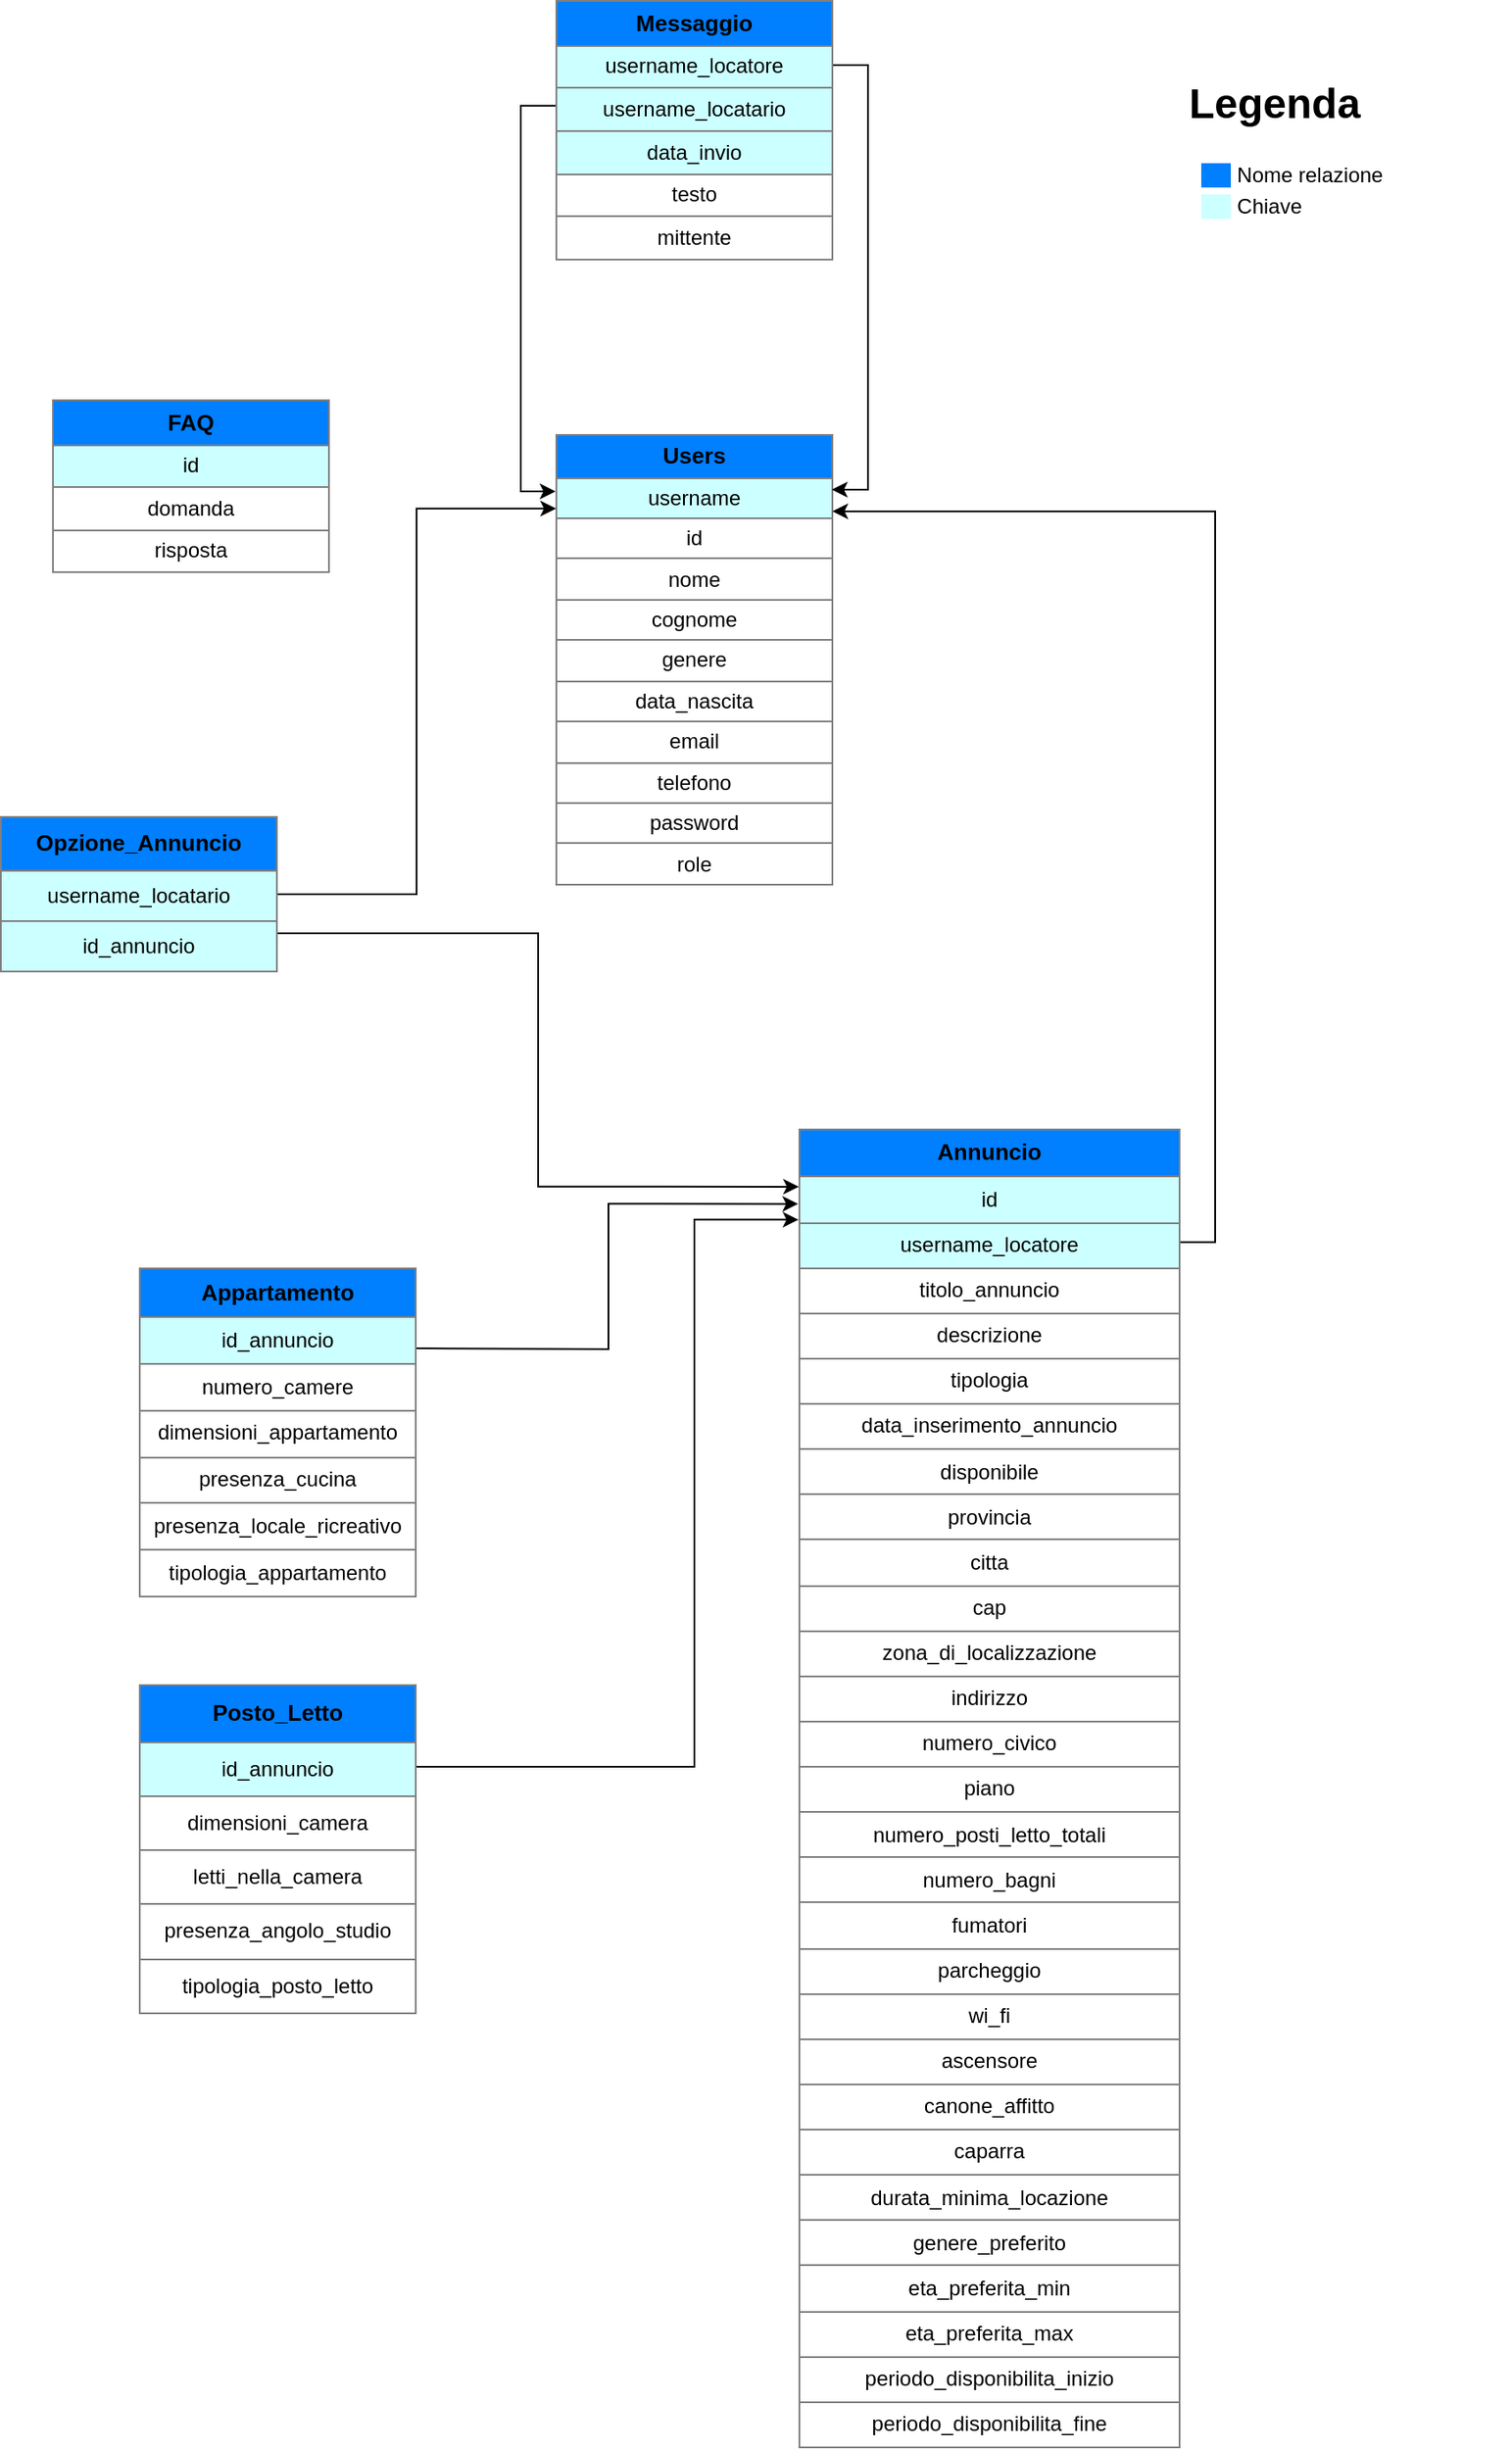 <mxfile version="18.0.6" type="device"><diagram id="WjSpW9YvoqqxhGm3DZjo" name="Pagina-1"><mxGraphModel dx="586" dy="598" grid="1" gridSize="10" guides="1" tooltips="1" connect="1" arrows="1" fold="1" page="1" pageScale="1" pageWidth="3300" pageHeight="4681" math="0" shadow="0"><root><mxCell id="0"/><mxCell id="1" parent="0"/><mxCell id="x8qg44D8t0g6yFZGfqt8-2" value="&lt;table border=&quot;1&quot; width=&quot;100%&quot; cellpadding=&quot;4&quot; style=&quot;width: 100% ; height: 100% ; border-collapse: collapse&quot;&gt;&lt;tbody&gt;&lt;tr&gt;&lt;th style=&quot;background-color: rgb(0 , 127 , 255)&quot;&gt;&lt;span style=&quot;font-size: 13px;&quot;&gt;Users&lt;/span&gt;&lt;/th&gt;&lt;/tr&gt;&lt;tr style=&quot;font-size: 13px&quot;&gt;&lt;td style=&quot;font-size: 12px ; background-color: rgb(204 , 255 , 255)&quot;&gt;username&lt;/td&gt;&lt;/tr&gt;&lt;tr&gt;&lt;td&gt;id&lt;/td&gt;&lt;/tr&gt;&lt;tr&gt;&lt;td&gt;nome&lt;/td&gt;&lt;/tr&gt;&lt;tr&gt;&lt;td&gt;cognome&lt;br&gt;&lt;/td&gt;&lt;/tr&gt;&lt;tr&gt;&lt;td&gt;genere&lt;/td&gt;&lt;/tr&gt;&lt;tr&gt;&lt;td&gt;data_nascita&lt;/td&gt;&lt;/tr&gt;&lt;tr&gt;&lt;td&gt;email&lt;/td&gt;&lt;/tr&gt;&lt;tr&gt;&lt;td&gt;telefono&lt;/td&gt;&lt;/tr&gt;&lt;tr&gt;&lt;td&gt;password&lt;/td&gt;&lt;/tr&gt;&lt;tr&gt;&lt;td&gt;role&lt;/td&gt;&lt;/tr&gt;&lt;/tbody&gt;&lt;/table&gt;" style="text;html=1;overflow=fill;align=center;" parent="1" vertex="1"><mxGeometry x="740" y="340" width="160" height="260" as="geometry"/></mxCell><mxCell id="m9Q7vypSgwugQssVa1S9-2" style="edgeStyle=orthogonalEdgeStyle;rounded=0;orthogonalLoop=1;jettySize=auto;html=1;exitX=1;exitY=0.25;exitDx=0;exitDy=0;entryX=0.995;entryY=0.123;entryDx=0;entryDy=0;entryPerimeter=0;" parent="1" source="x8qg44D8t0g6yFZGfqt8-4" target="x8qg44D8t0g6yFZGfqt8-2" edge="1"><mxGeometry relative="1" as="geometry"/></mxCell><mxCell id="m9Q7vypSgwugQssVa1S9-3" style="edgeStyle=orthogonalEdgeStyle;rounded=0;orthogonalLoop=1;jettySize=auto;html=1;exitX=0;exitY=0.406;exitDx=0;exitDy=0;entryX=0;entryY=0.127;entryDx=0;entryDy=0;entryPerimeter=0;exitPerimeter=0;" parent="1" source="x8qg44D8t0g6yFZGfqt8-4" target="x8qg44D8t0g6yFZGfqt8-2" edge="1"><mxGeometry relative="1" as="geometry"/></mxCell><mxCell id="x8qg44D8t0g6yFZGfqt8-4" value="&lt;table border=&quot;1&quot; width=&quot;100%&quot; cellpadding=&quot;4&quot; style=&quot;width: 100% ; height: 100% ; border-collapse: collapse&quot;&gt;&lt;tbody&gt;&lt;tr&gt;&lt;th style=&quot;background-color: rgb(0 , 127 , 255)&quot;&gt;&lt;span style=&quot;font-size: 13px&quot;&gt;Messaggio&lt;/span&gt;&lt;/th&gt;&lt;/tr&gt;&lt;tr style=&quot;font-size: 13px&quot;&gt;&lt;td style=&quot;font-size: 12px ; background-color: rgb(204 , 255 , 255)&quot;&gt;username_locatore&lt;/td&gt;&lt;/tr&gt;&lt;tr&gt;&lt;td style=&quot;background-color: rgb(204 , 255 , 255)&quot;&gt;username_locatario&lt;/td&gt;&lt;/tr&gt;&lt;tr&gt;&lt;td style=&quot;background-color: rgb(204 , 255 , 255)&quot;&gt;data_invio&lt;/td&gt;&lt;/tr&gt;&lt;tr&gt;&lt;td&gt;testo&lt;/td&gt;&lt;/tr&gt;&lt;tr&gt;&lt;td&gt;mittente&lt;/td&gt;&lt;/tr&gt;&lt;/tbody&gt;&lt;/table&gt;" style="text;html=1;overflow=fill;align=center;" parent="1" vertex="1"><mxGeometry x="740" y="90" width="160" height="150" as="geometry"/></mxCell><mxCell id="m9Q7vypSgwugQssVa1S9-7" style="edgeStyle=orthogonalEdgeStyle;rounded=0;orthogonalLoop=1;jettySize=auto;html=1;entryX=0.997;entryY=0.171;entryDx=0;entryDy=0;entryPerimeter=0;exitX=1;exitY=0.086;exitDx=0;exitDy=0;exitPerimeter=0;" parent="1" source="x8qg44D8t0g6yFZGfqt8-10" target="x8qg44D8t0g6yFZGfqt8-2" edge="1"><mxGeometry relative="1" as="geometry"/></mxCell><mxCell id="x8qg44D8t0g6yFZGfqt8-10" value="&lt;table border=&quot;1&quot; width=&quot;100%&quot; cellpadding=&quot;4&quot; style=&quot;width: 100% ; height: 100% ; border-collapse: collapse&quot;&gt;&lt;tbody&gt;&lt;tr&gt;&lt;th style=&quot;background-color: rgb(0 , 127 , 255)&quot;&gt;&lt;font style=&quot;font-size: 13px&quot;&gt;Annuncio&lt;/font&gt;&lt;/th&gt;&lt;/tr&gt;&lt;tr style=&quot;font-size: 13px&quot;&gt;&lt;td style=&quot;font-size: 12px ; background-color: rgb(204 , 255 , 255)&quot;&gt;id&lt;/td&gt;&lt;/tr&gt;&lt;tr&gt;&lt;td style=&quot;background-color: rgb(204 , 255 , 255)&quot;&gt;username_locatore&lt;/td&gt;&lt;/tr&gt;&lt;tr&gt;&lt;td&gt;titolo_annuncio&lt;/td&gt;&lt;/tr&gt;&lt;tr&gt;&lt;td&gt;descrizione&lt;br&gt;&lt;/td&gt;&lt;/tr&gt;&lt;tr&gt;&lt;td&gt;tipologia&lt;/td&gt;&lt;/tr&gt;&lt;tr&gt;&lt;td&gt;data_inserimento_annuncio&lt;/td&gt;&lt;/tr&gt;&lt;tr&gt;&lt;td&gt;disponibile&lt;/td&gt;&lt;/tr&gt;&lt;tr&gt;&lt;td&gt;provincia&lt;/td&gt;&lt;/tr&gt;&lt;tr&gt;&lt;td&gt;citta&lt;/td&gt;&lt;/tr&gt;&lt;tr&gt;&lt;td&gt;cap&lt;/td&gt;&lt;/tr&gt;&lt;tr&gt;&lt;td&gt;zona_di_localizzazione&lt;br&gt;&lt;/td&gt;&lt;/tr&gt;&lt;tr&gt;&lt;td&gt;indirizzo&lt;/td&gt;&lt;/tr&gt;&lt;tr&gt;&lt;td&gt;numero_civico&lt;/td&gt;&lt;/tr&gt;&lt;tr&gt;&lt;td&gt;piano&lt;/td&gt;&lt;/tr&gt;&lt;tr&gt;&lt;td&gt;numero_posti_letto_totali&lt;/td&gt;&lt;/tr&gt;&lt;tr&gt;&lt;td&gt;numero_bagni&lt;/td&gt;&lt;/tr&gt;&lt;tr&gt;&lt;td&gt;fumatori&lt;/td&gt;&lt;/tr&gt;&lt;tr&gt;&lt;td&gt;parcheggio&lt;/td&gt;&lt;/tr&gt;&lt;tr&gt;&lt;td&gt;wi_fi&lt;/td&gt;&lt;/tr&gt;&lt;tr&gt;&lt;td&gt;ascensore&lt;/td&gt;&lt;/tr&gt;&lt;tr&gt;&lt;td&gt;canone_affitto&lt;/td&gt;&lt;/tr&gt;&lt;tr&gt;&lt;td&gt;caparra&lt;/td&gt;&lt;/tr&gt;&lt;tr&gt;&lt;td&gt;durata_minima_locazione&lt;/td&gt;&lt;/tr&gt;&lt;tr&gt;&lt;td&gt;genere_preferito&lt;/td&gt;&lt;/tr&gt;&lt;tr&gt;&lt;td&gt;eta_preferita_min&lt;/td&gt;&lt;/tr&gt;&lt;tr&gt;&lt;td&gt;eta_preferita_max&lt;/td&gt;&lt;/tr&gt;&lt;tr&gt;&lt;td&gt;periodo_disponibilita_inizio&lt;/td&gt;&lt;/tr&gt;&lt;tr&gt;&lt;td&gt;periodo_disponibilita_fine&lt;/td&gt;&lt;/tr&gt;&lt;/tbody&gt;&lt;/table&gt;" style="text;html=1;overflow=fill;align=center;" parent="1" vertex="1"><mxGeometry x="880" y="740" width="220" height="760" as="geometry"/></mxCell><mxCell id="x8qg44D8t0g6yFZGfqt8-13" value="&lt;table border=&quot;1&quot; width=&quot;100%&quot; cellpadding=&quot;4&quot; style=&quot;width: 100% ; height: 100% ; border-collapse: collapse&quot;&gt;&lt;tbody&gt;&lt;tr&gt;&lt;th style=&quot;background-color: rgb(0 , 127 , 255)&quot;&gt;&lt;span style=&quot;font-size: 13px&quot;&gt;FAQ&lt;/span&gt;&lt;/th&gt;&lt;/tr&gt;&lt;tr style=&quot;font-size: 13px&quot;&gt;&lt;td style=&quot;font-size: 12px ; background-color: rgb(204 , 255 , 255)&quot;&gt;id&lt;/td&gt;&lt;/tr&gt;&lt;tr&gt;&lt;td&gt;domanda&lt;/td&gt;&lt;/tr&gt;&lt;tr&gt;&lt;td&gt;risposta&lt;/td&gt;&lt;/tr&gt;&lt;/tbody&gt;&lt;/table&gt;" style="text;html=1;overflow=fill;align=center;" parent="1" vertex="1"><mxGeometry x="450" y="320" width="160" height="100" as="geometry"/></mxCell><mxCell id="m9Q7vypSgwugQssVa1S9-4" style="edgeStyle=orthogonalEdgeStyle;rounded=0;orthogonalLoop=1;jettySize=auto;html=1;exitX=1;exitY=0.5;exitDx=0;exitDy=0;entryX=0.002;entryY=0.165;entryDx=0;entryDy=0;entryPerimeter=0;" parent="1" source="mlGeMxVpx07BFOpC7Zut-2" target="x8qg44D8t0g6yFZGfqt8-2" edge="1"><mxGeometry relative="1" as="geometry"/></mxCell><mxCell id="m9Q7vypSgwugQssVa1S9-6" style="edgeStyle=orthogonalEdgeStyle;rounded=0;orthogonalLoop=1;jettySize=auto;html=1;exitX=1;exitY=0.75;exitDx=0;exitDy=0;entryX=0.001;entryY=0.044;entryDx=0;entryDy=0;entryPerimeter=0;" parent="1" source="mlGeMxVpx07BFOpC7Zut-2" target="x8qg44D8t0g6yFZGfqt8-10" edge="1"><mxGeometry relative="1" as="geometry"/></mxCell><mxCell id="mlGeMxVpx07BFOpC7Zut-2" value="&lt;table border=&quot;1&quot; width=&quot;100%&quot; cellpadding=&quot;4&quot; style=&quot;width: 100% ; height: 100% ; border-collapse: collapse&quot;&gt;&lt;tbody&gt;&lt;tr&gt;&lt;th style=&quot;background-color: rgb(0 , 127 , 255)&quot;&gt;&lt;span style=&quot;font-size: 13px&quot;&gt;Opzione_Annuncio&lt;/span&gt;&lt;/th&gt;&lt;/tr&gt;&lt;tr style=&quot;font-size: 13px&quot;&gt;&lt;td style=&quot;font-size: 12px ; background-color: rgb(204 , 255 , 255)&quot;&gt;username_locatario&lt;/td&gt;&lt;/tr&gt;&lt;tr&gt;&lt;td style=&quot;background-color: rgb(204 , 255 , 255)&quot;&gt;id_annuncio&lt;br&gt;&lt;/td&gt;&lt;/tr&gt;&lt;/tbody&gt;&lt;/table&gt;" style="text;html=1;overflow=fill;align=center;" parent="1" vertex="1"><mxGeometry x="420" y="560" width="160" height="90" as="geometry"/></mxCell><mxCell id="m9Q7vypSgwugQssVa1S9-9" style="edgeStyle=orthogonalEdgeStyle;rounded=0;orthogonalLoop=1;jettySize=auto;html=1;exitX=1;exitY=0.25;exitDx=0;exitDy=0;entryX=-0.001;entryY=0.057;entryDx=0;entryDy=0;entryPerimeter=0;" parent="1" target="x8qg44D8t0g6yFZGfqt8-10" edge="1"><mxGeometry relative="1" as="geometry"><mxPoint x="660" y="866.5" as="sourcePoint"/><mxPoint x="878.02" y="780.8" as="targetPoint"/></mxGeometry></mxCell><mxCell id="m9Q7vypSgwugQssVa1S9-8" value="&lt;table border=&quot;1&quot; width=&quot;100%&quot; cellpadding=&quot;4&quot; style=&quot;width: 100% ; height: 100% ; border-collapse: collapse&quot;&gt;&lt;tbody&gt;&lt;tr&gt;&lt;th style=&quot;background-color: rgb(0 , 127 , 255)&quot;&gt;&lt;span style=&quot;font-size: 13px;&quot;&gt;Appartamento&lt;/span&gt;&lt;/th&gt;&lt;/tr&gt;&lt;tr style=&quot;font-size: 13px&quot;&gt;&lt;td style=&quot;font-size: 12px ; background-color: rgb(204 , 255 , 255)&quot;&gt;id_annuncio&lt;/td&gt;&lt;/tr&gt;&lt;tr&gt;&lt;td&gt;numero_camere&lt;/td&gt;&lt;/tr&gt;&lt;tr&gt;&lt;td&gt;dimensioni_appartamento&lt;/td&gt;&lt;/tr&gt;&lt;tr&gt;&lt;td&gt;presenza_cucina&lt;/td&gt;&lt;/tr&gt;&lt;tr&gt;&lt;td&gt;presenza_locale_ricreativo&lt;/td&gt;&lt;/tr&gt;&lt;tr&gt;&lt;td&gt;tipologia_appartamento&lt;/td&gt;&lt;/tr&gt;&lt;/tbody&gt;&lt;/table&gt;" style="text;html=1;overflow=fill;align=center;" parent="1" vertex="1"><mxGeometry x="500" y="820" width="160" height="190" as="geometry"/></mxCell><mxCell id="m9Q7vypSgwugQssVa1S9-11" style="edgeStyle=orthogonalEdgeStyle;rounded=0;orthogonalLoop=1;jettySize=auto;html=1;exitX=1;exitY=0.25;exitDx=0;exitDy=0;entryX=0;entryY=0.069;entryDx=0;entryDy=0;entryPerimeter=0;" parent="1" source="m9Q7vypSgwugQssVa1S9-10" target="x8qg44D8t0g6yFZGfqt8-10" edge="1"><mxGeometry relative="1" as="geometry"><Array as="points"><mxPoint x="820" y="1108"/><mxPoint x="820" y="792"/></Array></mxGeometry></mxCell><mxCell id="m9Q7vypSgwugQssVa1S9-10" value="&lt;table border=&quot;1&quot; width=&quot;100%&quot; cellpadding=&quot;4&quot; style=&quot;width: 100% ; height: 100% ; border-collapse: collapse&quot;&gt;&lt;tbody&gt;&lt;tr&gt;&lt;th style=&quot;background-color: rgb(0 , 127 , 255)&quot;&gt;&lt;span style=&quot;font-size: 13px;&quot;&gt;Posto_Letto&lt;/span&gt;&lt;/th&gt;&lt;/tr&gt;&lt;tr style=&quot;font-size: 13px&quot;&gt;&lt;td style=&quot;font-size: 12px ; background-color: rgb(204 , 255 , 255)&quot;&gt;id_annuncio&lt;/td&gt;&lt;/tr&gt;&lt;tr&gt;&lt;td&gt;dimensioni_camera&lt;/td&gt;&lt;/tr&gt;&lt;tr&gt;&lt;td&gt;letti_nella_camera&lt;/td&gt;&lt;/tr&gt;&lt;tr&gt;&lt;td&gt;presenza_angolo_studio&lt;/td&gt;&lt;/tr&gt;&lt;tr&gt;&lt;td&gt;tipologia_posto_letto&lt;/td&gt;&lt;/tr&gt;&lt;/tbody&gt;&lt;/table&gt;" style="text;html=1;overflow=fill;align=center;" parent="1" vertex="1"><mxGeometry x="500" y="1060" width="160" height="190" as="geometry"/></mxCell><mxCell id="m9Q7vypSgwugQssVa1S9-14" value="&lt;h1&gt;Legenda&lt;/h1&gt;&lt;p&gt;&lt;/p&gt;&lt;table&gt;&lt;tbody&gt;&lt;tr&gt;&lt;td&gt;&lt;br&gt;&lt;/td&gt;&lt;td style=&quot;&quot;&gt;&lt;span style=&quot;background-color: rgb(0, 127, 255);&quot;&gt;&amp;nbsp; &amp;nbsp; &amp;nbsp;&lt;/span&gt;&lt;/td&gt;&lt;td&gt;Nome relazione&lt;/td&gt;&lt;/tr&gt;&lt;tr&gt;&lt;td&gt;&lt;br&gt;&lt;/td&gt;&lt;td&gt;&lt;span style=&quot;background-color: rgb(204, 255, 255);&quot;&gt;&amp;nbsp; &amp;nbsp; &amp;nbsp;&lt;/span&gt;&lt;/td&gt;&lt;td&gt;Chiave&lt;/td&gt;&lt;/tr&gt;&lt;/tbody&gt;&lt;/table&gt;&amp;nbsp;&lt;br&gt;&lt;p&gt;&lt;/p&gt;" style="text;html=1;strokeColor=none;fillColor=none;spacing=5;spacingTop=-20;whiteSpace=wrap;overflow=hidden;rounded=0;labelBackgroundColor=none;" parent="1" vertex="1"><mxGeometry x="1100" y="130" width="190" height="120" as="geometry"/></mxCell></root></mxGraphModel></diagram></mxfile>